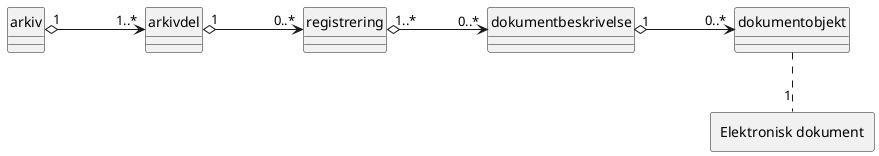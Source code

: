@startuml
scale max 4096 width
skinparam nodesep 100
allowmixing
hide circle

class arkiv
class arkivdel
class registrering
class dokumentbeskrivelse
class dokumentobjekt
rectangle "Elektronisk dokument"

arkiv "1" o-> "1..*" arkivdel
arkivdel "1" o-> "0..*" registrering
registrering "1..*" o-> "0..*" dokumentbeskrivelse
dokumentbeskrivelse "1" o-> "0..*" dokumentobjekt
dokumentobjekt .. "1" "Elektronisk dokument"
@enduml
